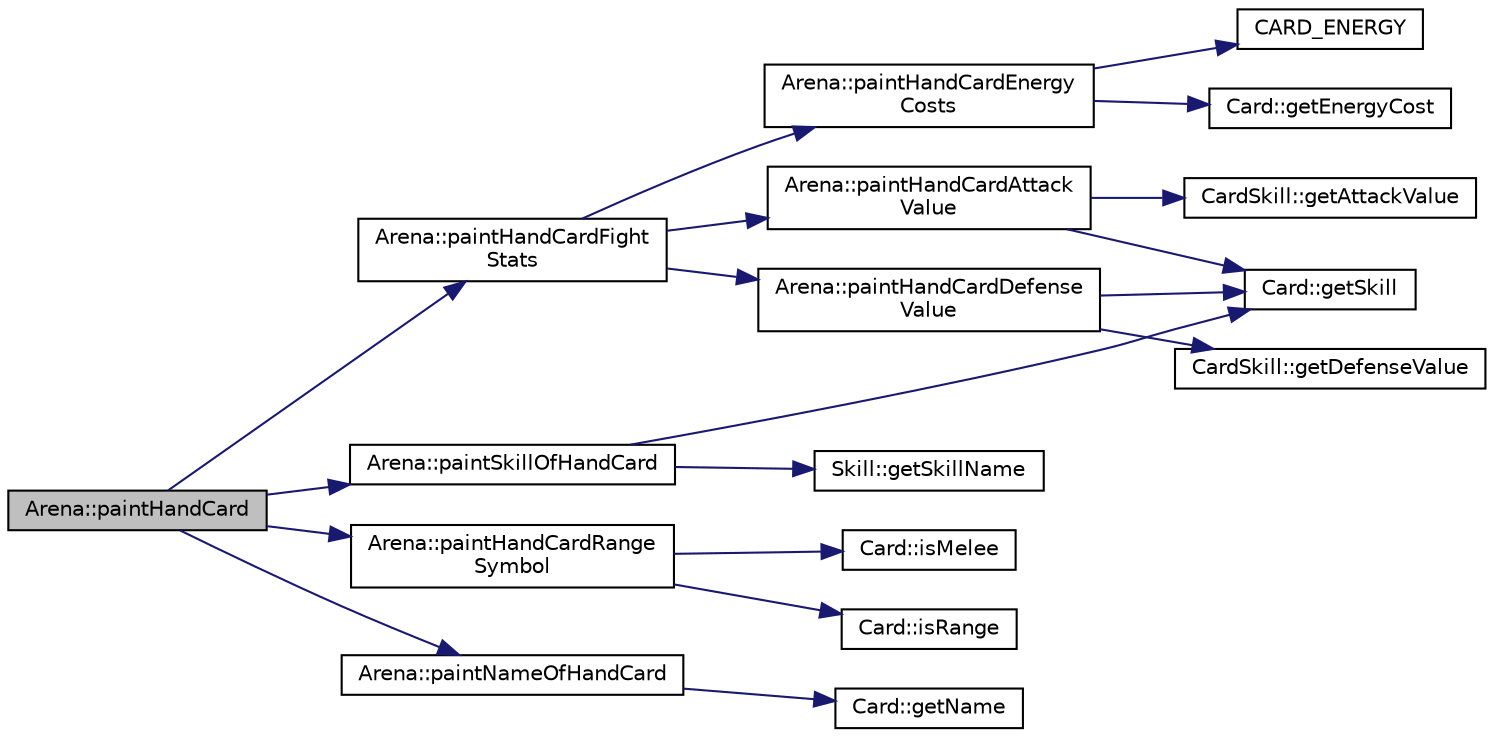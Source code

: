 digraph "Arena::paintHandCard"
{
  bgcolor="transparent";
  edge [fontname="Helvetica",fontsize="10",labelfontname="Helvetica",labelfontsize="10"];
  node [fontname="Helvetica",fontsize="10",shape=record];
  rankdir="LR";
  Node373 [label="Arena::paintHandCard",height=0.2,width=0.4,color="black", fillcolor="grey75", style="filled", fontcolor="black"];
  Node373 -> Node374 [color="midnightblue",fontsize="10",style="solid",fontname="Helvetica"];
  Node374 [label="Arena::paintHandCardFight\lStats",height=0.2,width=0.4,color="black",URL="$classArena.html#a7f2661fe4df31b4720794422e1213b0b"];
  Node374 -> Node375 [color="midnightblue",fontsize="10",style="solid",fontname="Helvetica"];
  Node375 [label="Arena::paintHandCardEnergy\lCosts",height=0.2,width=0.4,color="black",URL="$classArena.html#a722b9f104b5a440b72f17fd2a9cc7010"];
  Node375 -> Node376 [color="midnightblue",fontsize="10",style="solid",fontname="Helvetica"];
  Node376 [label="Card::getEnergyCost",height=0.2,width=0.4,color="black",URL="$classCard.html#aee18dfccac738f4327b42041fc691170"];
  Node375 -> Node377 [color="midnightblue",fontsize="10",style="solid",fontname="Helvetica"];
  Node377 [label="CARD_ENERGY",height=0.2,width=0.4,color="black",URL="$config_8h.html#a1d8b7d51f660fa0212db63a9d7a17987"];
  Node374 -> Node378 [color="midnightblue",fontsize="10",style="solid",fontname="Helvetica"];
  Node378 [label="Arena::paintHandCardAttack\lValue",height=0.2,width=0.4,color="black",URL="$classArena.html#a730832b4ba057726228c1b88981e3fb1"];
  Node378 -> Node379 [color="midnightblue",fontsize="10",style="solid",fontname="Helvetica"];
  Node379 [label="Card::getSkill",height=0.2,width=0.4,color="black",URL="$classCard.html#a124b1f828d2a97a933980be89515dfe4"];
  Node378 -> Node380 [color="midnightblue",fontsize="10",style="solid",fontname="Helvetica"];
  Node380 [label="CardSkill::getAttackValue",height=0.2,width=0.4,color="black",URL="$classCardSkill.html#a67088f33ef0605d65422bc9ecee6dddf"];
  Node374 -> Node381 [color="midnightblue",fontsize="10",style="solid",fontname="Helvetica"];
  Node381 [label="Arena::paintHandCardDefense\lValue",height=0.2,width=0.4,color="black",URL="$classArena.html#a47fd76fa37e7e4839c0fba46930ac73a"];
  Node381 -> Node379 [color="midnightblue",fontsize="10",style="solid",fontname="Helvetica"];
  Node381 -> Node382 [color="midnightblue",fontsize="10",style="solid",fontname="Helvetica"];
  Node382 [label="CardSkill::getDefenseValue",height=0.2,width=0.4,color="black",URL="$classCardSkill.html#ae795798605ac0ef265264c1923539150"];
  Node373 -> Node383 [color="midnightblue",fontsize="10",style="solid",fontname="Helvetica"];
  Node383 [label="Arena::paintHandCardRange\lSymbol",height=0.2,width=0.4,color="black",URL="$classArena.html#adf3ddc7b02ab7dac33d625437539324f"];
  Node383 -> Node384 [color="midnightblue",fontsize="10",style="solid",fontname="Helvetica"];
  Node384 [label="Card::isMelee",height=0.2,width=0.4,color="black",URL="$classCard.html#a055195e202506fe06e3b50c9499c288a"];
  Node383 -> Node385 [color="midnightblue",fontsize="10",style="solid",fontname="Helvetica"];
  Node385 [label="Card::isRange",height=0.2,width=0.4,color="black",URL="$classCard.html#a55213530e38149af3728cae19c49f6fe"];
  Node373 -> Node386 [color="midnightblue",fontsize="10",style="solid",fontname="Helvetica"];
  Node386 [label="Arena::paintNameOfHandCard",height=0.2,width=0.4,color="black",URL="$classArena.html#aeb117d43620d31d20580fd09f601e4de"];
  Node386 -> Node387 [color="midnightblue",fontsize="10",style="solid",fontname="Helvetica"];
  Node387 [label="Card::getName",height=0.2,width=0.4,color="black",URL="$classCard.html#a8ddd3cf374b1ad37407c1a44518a6a10"];
  Node373 -> Node388 [color="midnightblue",fontsize="10",style="solid",fontname="Helvetica"];
  Node388 [label="Arena::paintSkillOfHandCard",height=0.2,width=0.4,color="black",URL="$classArena.html#a9c560099f1041711a76ffad94737964b"];
  Node388 -> Node379 [color="midnightblue",fontsize="10",style="solid",fontname="Helvetica"];
  Node388 -> Node389 [color="midnightblue",fontsize="10",style="solid",fontname="Helvetica"];
  Node389 [label="Skill::getSkillName",height=0.2,width=0.4,color="black",URL="$classSkill.html#af182dbedec4a7456a58c93a34e74d9a7"];
}
